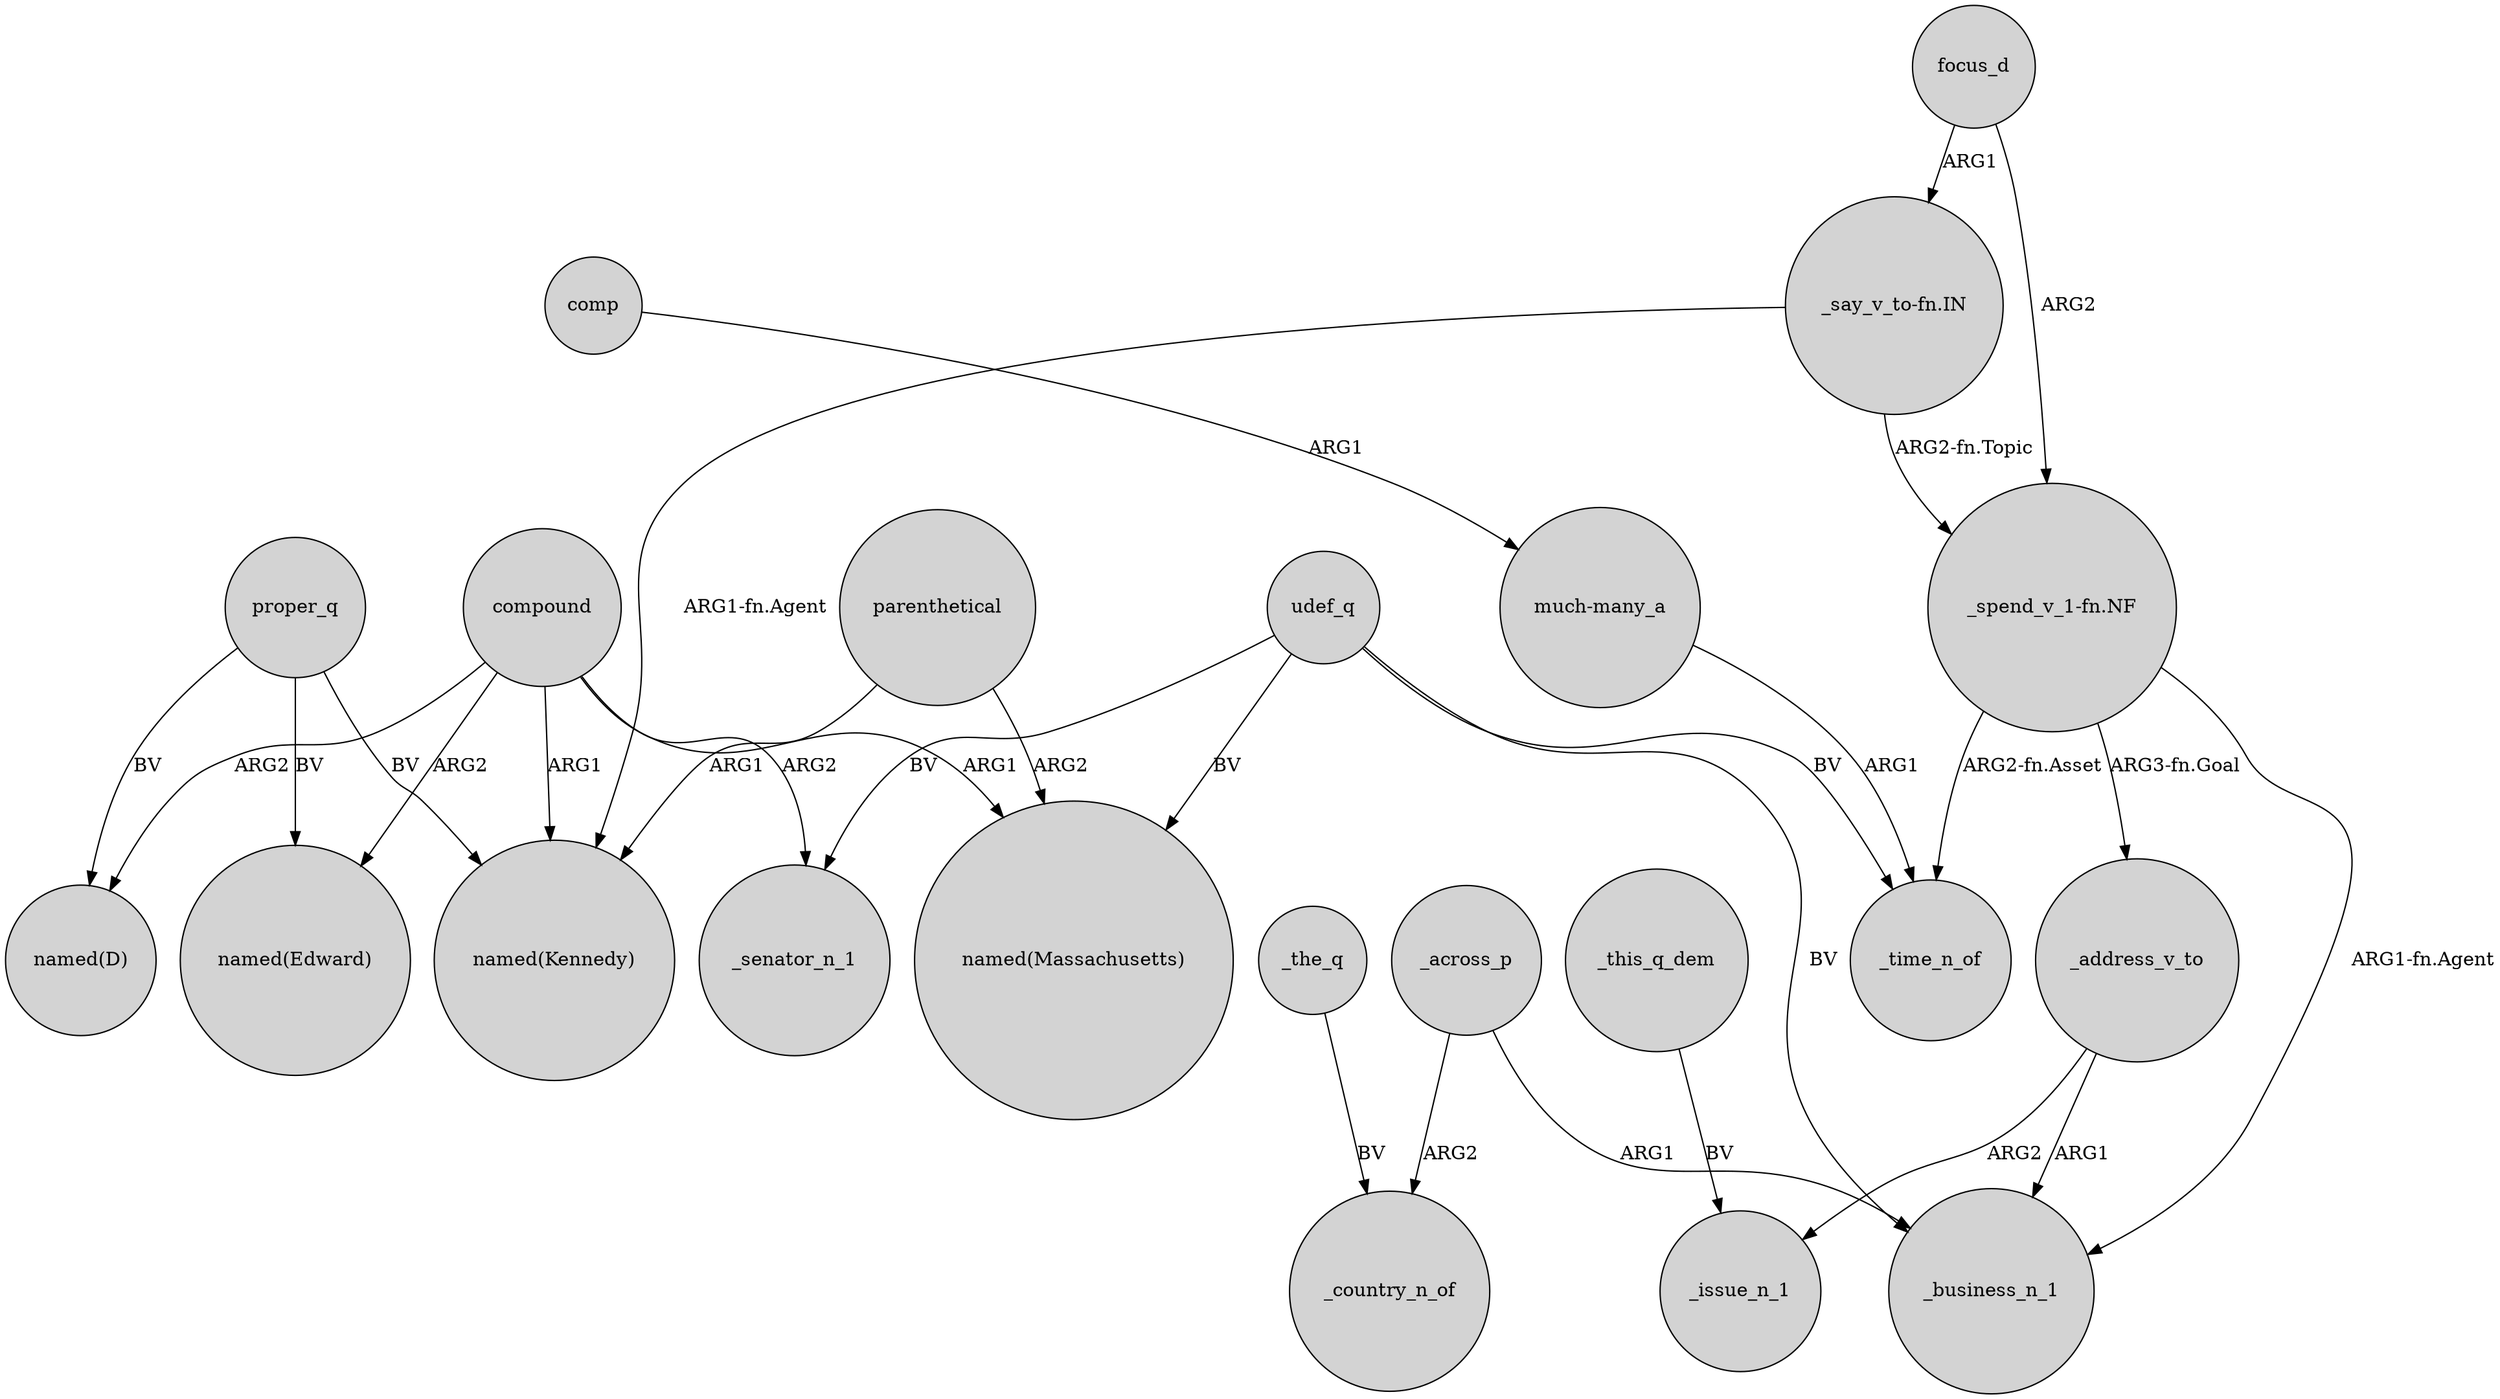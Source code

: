 digraph {
	node [shape=circle style=filled]
	"_say_v_to-fn.IN" -> "named(Kennedy)" [label="ARG1-fn.Agent"]
	_across_p -> _country_n_of [label=ARG2]
	udef_q -> _senator_n_1 [label=BV]
	_address_v_to -> _issue_n_1 [label=ARG2]
	"_say_v_to-fn.IN" -> "_spend_v_1-fn.NF" [label="ARG2-fn.Topic"]
	udef_q -> "named(Massachusetts)" [label=BV]
	"_spend_v_1-fn.NF" -> _time_n_of [label="ARG2-fn.Asset"]
	proper_q -> "named(Kennedy)" [label=BV]
	parenthetical -> "named(Massachusetts)" [label=ARG2]
	focus_d -> "_say_v_to-fn.IN" [label=ARG1]
	_the_q -> _country_n_of [label=BV]
	compound -> "named(Edward)" [label=ARG2]
	comp -> "much-many_a" [label=ARG1]
	_this_q_dem -> _issue_n_1 [label=BV]
	parenthetical -> "named(Kennedy)" [label=ARG1]
	udef_q -> _time_n_of [label=BV]
	compound -> _senator_n_1 [label=ARG2]
	"_spend_v_1-fn.NF" -> _address_v_to [label="ARG3-fn.Goal"]
	compound -> "named(D)" [label=ARG2]
	compound -> "named(Kennedy)" [label=ARG1]
	focus_d -> "_spend_v_1-fn.NF" [label=ARG2]
	proper_q -> "named(D)" [label=BV]
	udef_q -> _business_n_1 [label=BV]
	_address_v_to -> _business_n_1 [label=ARG1]
	"much-many_a" -> _time_n_of [label=ARG1]
	proper_q -> "named(Edward)" [label=BV]
	compound -> "named(Massachusetts)" [label=ARG1]
	_across_p -> _business_n_1 [label=ARG1]
	"_spend_v_1-fn.NF" -> _business_n_1 [label="ARG1-fn.Agent"]
}
